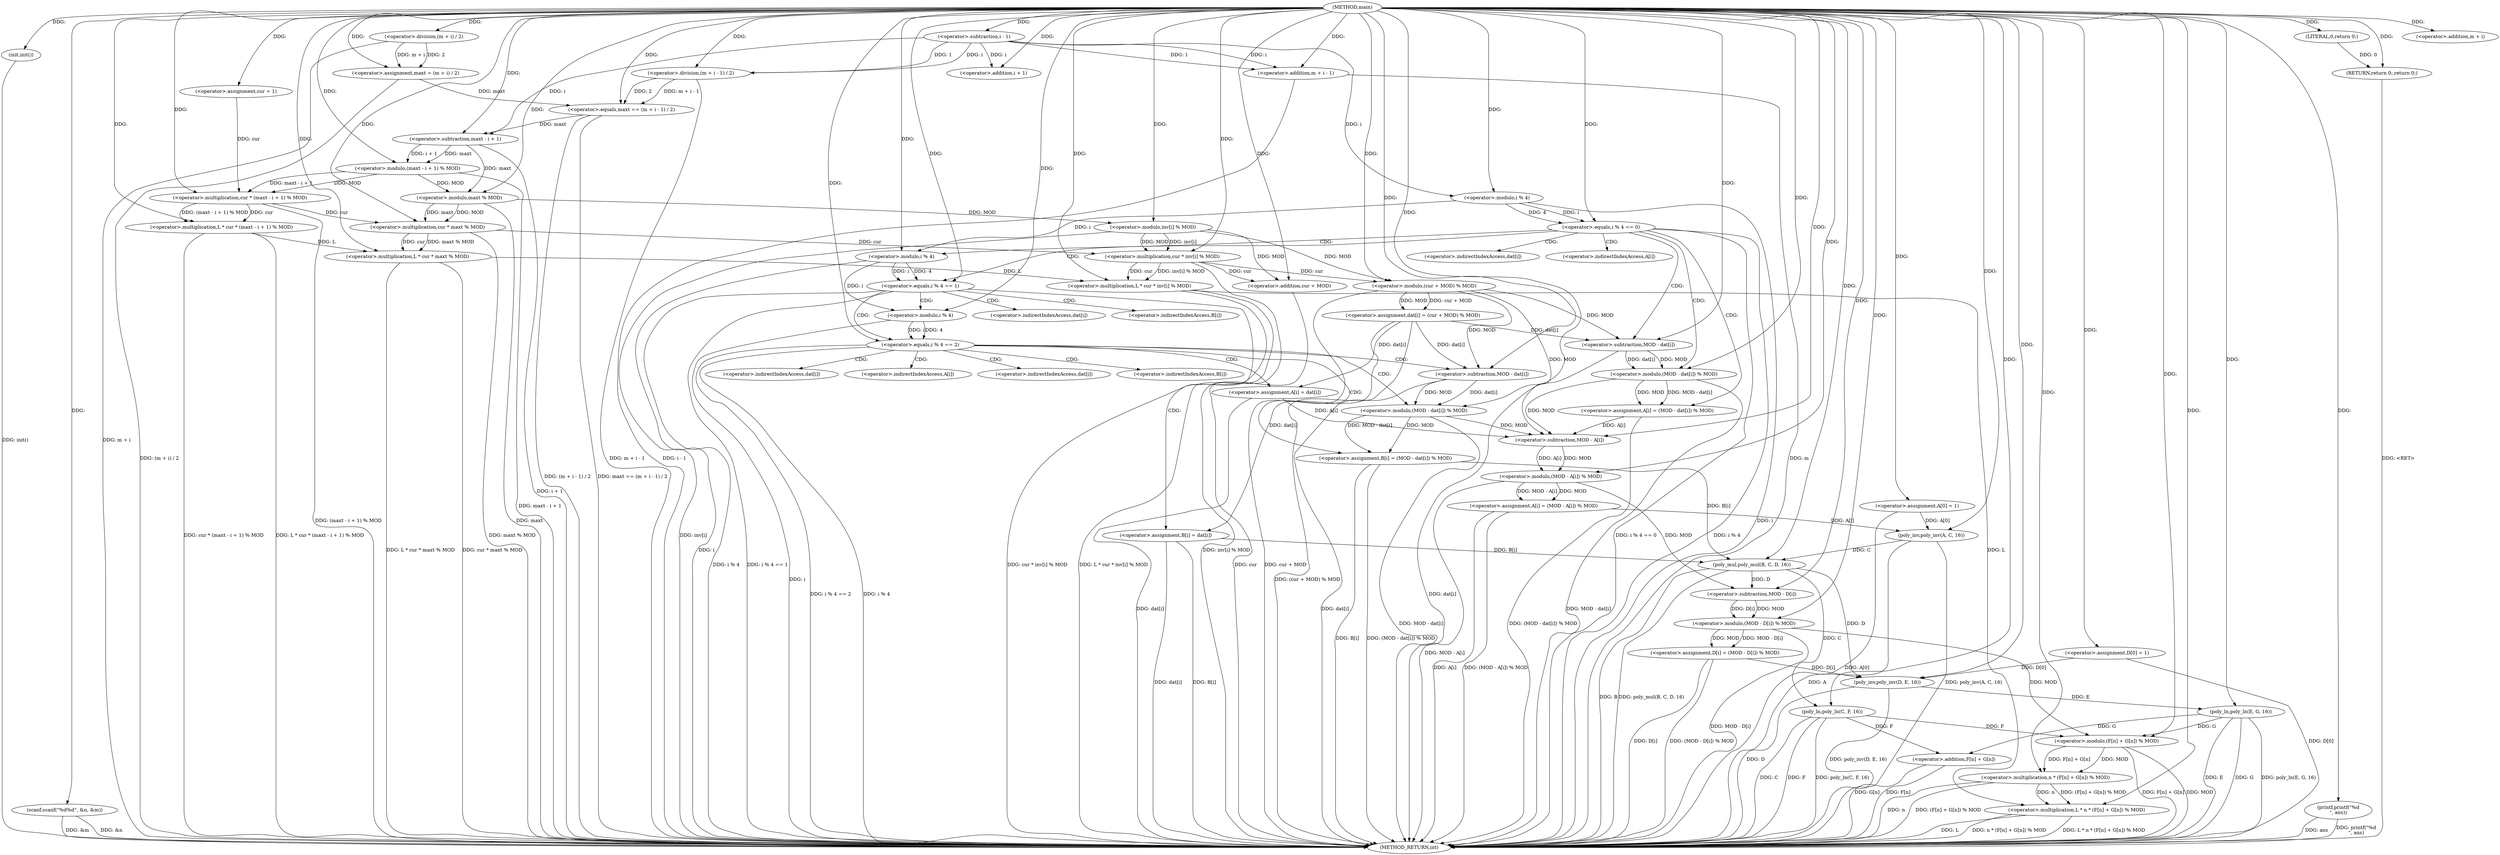 digraph "main" {  
"1000693" [label = "(METHOD,main)" ]
"1000890" [label = "(METHOD_RETURN,int)" ]
"1000695" [label = "(init,init())" ]
"1000696" [label = "(scanf,scanf(\"%d%d\", &n, &m))" ]
"1000703" [label = "(<operator>.assignment,cur = 1)" ]
"1000819" [label = "(<operator>.assignment,A[0] = 1)" ]
"1000824" [label = "(<operator>.assignment,A[i] = (MOD - A[i]) % MOD)" ]
"1000835" [label = "(poly_inv,poly_inv(A, C, 16))" ]
"1000839" [label = "(poly_mul,poly_mul(B, C, D, 16))" ]
"1000844" [label = "(<operator>.assignment,D[0] = 1)" ]
"1000849" [label = "(<operator>.assignment,D[i] = (MOD - D[i]) % MOD)" ]
"1000860" [label = "(poly_inv,poly_inv(D, E, 16))" ]
"1000864" [label = "(poly_ln,poly_ln(C, F, 16))" ]
"1000868" [label = "(poly_ln,poly_ln(E, G, 16))" ]
"1000872" [label = "(<operator>.multiplication,L * n * (F[n] + G[n]) % MOD)" ]
"1000885" [label = "(printf,printf(\"%d\n\", ans))" ]
"1000888" [label = "(RETURN,return 0;,return 0;)" ]
"1000708" [label = "(<operator>.assignment,maxt = (m + i) / 2)" ]
"1000726" [label = "(<operator>.multiplication,L * cur * (maxt - i + 1) % MOD)" ]
"1000737" [label = "(<operator>.multiplication,L * cur * maxt % MOD)" ]
"1000744" [label = "(<operator>.multiplication,L * cur * inv[i] % MOD)" ]
"1000753" [label = "(<operator>.assignment,dat[i] = (cur + MOD) % MOD)" ]
"1000763" [label = "(<operator>.equals,i % 4 == 0)" ]
"1000768" [label = "(<operator>.assignment,A[i] = (MOD - dat[i]) % MOD)" ]
"1000889" [label = "(LITERAL,0,return 0;)" ]
"1000716" [label = "(<operator>.equals,maxt == (m + i - 1) / 2)" ]
"1000828" [label = "(<operator>.modulo,(MOD - A[i]) % MOD)" ]
"1000853" [label = "(<operator>.modulo,(MOD - D[i]) % MOD)" ]
"1000874" [label = "(<operator>.multiplication,n * (F[n] + G[n]) % MOD)" ]
"1000710" [label = "(<operator>.division,(m + i) / 2)" ]
"1000728" [label = "(<operator>.multiplication,cur * (maxt - i + 1) % MOD)" ]
"1000739" [label = "(<operator>.multiplication,cur * maxt % MOD)" ]
"1000746" [label = "(<operator>.multiplication,cur * inv[i] % MOD)" ]
"1000757" [label = "(<operator>.modulo,(cur + MOD) % MOD)" ]
"1000764" [label = "(<operator>.modulo,i % 4)" ]
"1000772" [label = "(<operator>.modulo,(MOD - dat[i]) % MOD)" ]
"1000781" [label = "(<operator>.equals,i % 4 == 1)" ]
"1000786" [label = "(<operator>.assignment,B[i] = dat[i])" ]
"1000829" [label = "(<operator>.subtraction,MOD - A[i])" ]
"1000854" [label = "(<operator>.subtraction,MOD - D[i])" ]
"1000876" [label = "(<operator>.modulo,(F[n] + G[n]) % MOD)" ]
"1000711" [label = "(<operator>.addition,m + i)" ]
"1000718" [label = "(<operator>.division,(m + i - 1) / 2)" ]
"1000730" [label = "(<operator>.modulo,(maxt - i + 1) % MOD)" ]
"1000741" [label = "(<operator>.modulo,maxt % MOD)" ]
"1000748" [label = "(<operator>.modulo,inv[i] % MOD)" ]
"1000758" [label = "(<operator>.addition,cur + MOD)" ]
"1000773" [label = "(<operator>.subtraction,MOD - dat[i])" ]
"1000877" [label = "(<operator>.addition,F[n] + G[n])" ]
"1000719" [label = "(<operator>.addition,m + i - 1)" ]
"1000731" [label = "(<operator>.subtraction,maxt - i + 1)" ]
"1000782" [label = "(<operator>.modulo,i % 4)" ]
"1000795" [label = "(<operator>.equals,i % 4 == 2)" ]
"1000800" [label = "(<operator>.assignment,A[i] = dat[i])" ]
"1000721" [label = "(<operator>.subtraction,i - 1)" ]
"1000733" [label = "(<operator>.addition,i + 1)" ]
"1000808" [label = "(<operator>.assignment,B[i] = (MOD - dat[i]) % MOD)" ]
"1000796" [label = "(<operator>.modulo,i % 4)" ]
"1000812" [label = "(<operator>.modulo,(MOD - dat[i]) % MOD)" ]
"1000813" [label = "(<operator>.subtraction,MOD - dat[i])" ]
"1000769" [label = "(<operator>.indirectIndexAccess,A[i])" ]
"1000775" [label = "(<operator>.indirectIndexAccess,dat[i])" ]
"1000787" [label = "(<operator>.indirectIndexAccess,B[i])" ]
"1000790" [label = "(<operator>.indirectIndexAccess,dat[i])" ]
"1000801" [label = "(<operator>.indirectIndexAccess,A[i])" ]
"1000804" [label = "(<operator>.indirectIndexAccess,dat[i])" ]
"1000809" [label = "(<operator>.indirectIndexAccess,B[i])" ]
"1000815" [label = "(<operator>.indirectIndexAccess,dat[i])" ]
  "1000695" -> "1000890"  [ label = "DDG: init()"] 
  "1000696" -> "1000890"  [ label = "DDG: &n"] 
  "1000696" -> "1000890"  [ label = "DDG: &m"] 
  "1000710" -> "1000890"  [ label = "DDG: m + i"] 
  "1000708" -> "1000890"  [ label = "DDG: (m + i) / 2"] 
  "1000719" -> "1000890"  [ label = "DDG: m"] 
  "1000719" -> "1000890"  [ label = "DDG: i - 1"] 
  "1000718" -> "1000890"  [ label = "DDG: m + i - 1"] 
  "1000716" -> "1000890"  [ label = "DDG: (m + i - 1) / 2"] 
  "1000716" -> "1000890"  [ label = "DDG: maxt == (m + i - 1) / 2"] 
  "1000731" -> "1000890"  [ label = "DDG: i + 1"] 
  "1000730" -> "1000890"  [ label = "DDG: maxt - i + 1"] 
  "1000728" -> "1000890"  [ label = "DDG: (maxt - i + 1) % MOD"] 
  "1000726" -> "1000890"  [ label = "DDG: cur * (maxt - i + 1) % MOD"] 
  "1000726" -> "1000890"  [ label = "DDG: L * cur * (maxt - i + 1) % MOD"] 
  "1000741" -> "1000890"  [ label = "DDG: maxt"] 
  "1000739" -> "1000890"  [ label = "DDG: maxt % MOD"] 
  "1000737" -> "1000890"  [ label = "DDG: cur * maxt % MOD"] 
  "1000737" -> "1000890"  [ label = "DDG: L * cur * maxt % MOD"] 
  "1000748" -> "1000890"  [ label = "DDG: inv[i]"] 
  "1000746" -> "1000890"  [ label = "DDG: inv[i] % MOD"] 
  "1000744" -> "1000890"  [ label = "DDG: cur * inv[i] % MOD"] 
  "1000744" -> "1000890"  [ label = "DDG: L * cur * inv[i] % MOD"] 
  "1000758" -> "1000890"  [ label = "DDG: cur"] 
  "1000757" -> "1000890"  [ label = "DDG: cur + MOD"] 
  "1000753" -> "1000890"  [ label = "DDG: (cur + MOD) % MOD"] 
  "1000764" -> "1000890"  [ label = "DDG: i"] 
  "1000763" -> "1000890"  [ label = "DDG: i % 4"] 
  "1000763" -> "1000890"  [ label = "DDG: i % 4 == 0"] 
  "1000782" -> "1000890"  [ label = "DDG: i"] 
  "1000781" -> "1000890"  [ label = "DDG: i % 4"] 
  "1000781" -> "1000890"  [ label = "DDG: i % 4 == 1"] 
  "1000796" -> "1000890"  [ label = "DDG: i"] 
  "1000795" -> "1000890"  [ label = "DDG: i % 4"] 
  "1000795" -> "1000890"  [ label = "DDG: i % 4 == 2"] 
  "1000808" -> "1000890"  [ label = "DDG: B[i]"] 
  "1000813" -> "1000890"  [ label = "DDG: dat[i]"] 
  "1000812" -> "1000890"  [ label = "DDG: MOD - dat[i]"] 
  "1000808" -> "1000890"  [ label = "DDG: (MOD - dat[i]) % MOD"] 
  "1000800" -> "1000890"  [ label = "DDG: dat[i]"] 
  "1000786" -> "1000890"  [ label = "DDG: B[i]"] 
  "1000786" -> "1000890"  [ label = "DDG: dat[i]"] 
  "1000773" -> "1000890"  [ label = "DDG: dat[i]"] 
  "1000772" -> "1000890"  [ label = "DDG: MOD - dat[i]"] 
  "1000768" -> "1000890"  [ label = "DDG: (MOD - dat[i]) % MOD"] 
  "1000819" -> "1000890"  [ label = "DDG: A[0]"] 
  "1000824" -> "1000890"  [ label = "DDG: A[i]"] 
  "1000828" -> "1000890"  [ label = "DDG: MOD - A[i]"] 
  "1000824" -> "1000890"  [ label = "DDG: (MOD - A[i]) % MOD"] 
  "1000835" -> "1000890"  [ label = "DDG: A"] 
  "1000835" -> "1000890"  [ label = "DDG: poly_inv(A, C, 16)"] 
  "1000839" -> "1000890"  [ label = "DDG: B"] 
  "1000839" -> "1000890"  [ label = "DDG: poly_mul(B, C, D, 16)"] 
  "1000844" -> "1000890"  [ label = "DDG: D[0]"] 
  "1000849" -> "1000890"  [ label = "DDG: D[i]"] 
  "1000853" -> "1000890"  [ label = "DDG: MOD - D[i]"] 
  "1000849" -> "1000890"  [ label = "DDG: (MOD - D[i]) % MOD"] 
  "1000860" -> "1000890"  [ label = "DDG: D"] 
  "1000860" -> "1000890"  [ label = "DDG: poly_inv(D, E, 16)"] 
  "1000864" -> "1000890"  [ label = "DDG: C"] 
  "1000864" -> "1000890"  [ label = "DDG: F"] 
  "1000864" -> "1000890"  [ label = "DDG: poly_ln(C, F, 16)"] 
  "1000868" -> "1000890"  [ label = "DDG: E"] 
  "1000868" -> "1000890"  [ label = "DDG: G"] 
  "1000868" -> "1000890"  [ label = "DDG: poly_ln(E, G, 16)"] 
  "1000872" -> "1000890"  [ label = "DDG: L"] 
  "1000874" -> "1000890"  [ label = "DDG: n"] 
  "1000877" -> "1000890"  [ label = "DDG: F[n]"] 
  "1000877" -> "1000890"  [ label = "DDG: G[n]"] 
  "1000876" -> "1000890"  [ label = "DDG: F[n] + G[n]"] 
  "1000876" -> "1000890"  [ label = "DDG: MOD"] 
  "1000874" -> "1000890"  [ label = "DDG: (F[n] + G[n]) % MOD"] 
  "1000872" -> "1000890"  [ label = "DDG: n * (F[n] + G[n]) % MOD"] 
  "1000872" -> "1000890"  [ label = "DDG: L * n * (F[n] + G[n]) % MOD"] 
  "1000885" -> "1000890"  [ label = "DDG: printf(\"%d\n\", ans)"] 
  "1000888" -> "1000890"  [ label = "DDG: <RET>"] 
  "1000885" -> "1000890"  [ label = "DDG: ans"] 
  "1000693" -> "1000695"  [ label = "DDG: "] 
  "1000693" -> "1000696"  [ label = "DDG: "] 
  "1000693" -> "1000703"  [ label = "DDG: "] 
  "1000693" -> "1000819"  [ label = "DDG: "] 
  "1000828" -> "1000824"  [ label = "DDG: MOD"] 
  "1000828" -> "1000824"  [ label = "DDG: MOD - A[i]"] 
  "1000693" -> "1000844"  [ label = "DDG: "] 
  "1000853" -> "1000849"  [ label = "DDG: MOD"] 
  "1000853" -> "1000849"  [ label = "DDG: MOD - D[i]"] 
  "1000889" -> "1000888"  [ label = "DDG: 0"] 
  "1000693" -> "1000888"  [ label = "DDG: "] 
  "1000710" -> "1000708"  [ label = "DDG: m + i"] 
  "1000710" -> "1000708"  [ label = "DDG: 2"] 
  "1000757" -> "1000753"  [ label = "DDG: cur + MOD"] 
  "1000757" -> "1000753"  [ label = "DDG: MOD"] 
  "1000772" -> "1000768"  [ label = "DDG: MOD - dat[i]"] 
  "1000772" -> "1000768"  [ label = "DDG: MOD"] 
  "1000819" -> "1000835"  [ label = "DDG: A[0]"] 
  "1000824" -> "1000835"  [ label = "DDG: A[i]"] 
  "1000693" -> "1000835"  [ label = "DDG: "] 
  "1000808" -> "1000839"  [ label = "DDG: B[i]"] 
  "1000786" -> "1000839"  [ label = "DDG: B[i]"] 
  "1000693" -> "1000839"  [ label = "DDG: "] 
  "1000835" -> "1000839"  [ label = "DDG: C"] 
  "1000839" -> "1000860"  [ label = "DDG: D"] 
  "1000844" -> "1000860"  [ label = "DDG: D[0]"] 
  "1000849" -> "1000860"  [ label = "DDG: D[i]"] 
  "1000693" -> "1000860"  [ label = "DDG: "] 
  "1000839" -> "1000864"  [ label = "DDG: C"] 
  "1000693" -> "1000864"  [ label = "DDG: "] 
  "1000860" -> "1000868"  [ label = "DDG: E"] 
  "1000693" -> "1000868"  [ label = "DDG: "] 
  "1000744" -> "1000872"  [ label = "DDG: L"] 
  "1000693" -> "1000872"  [ label = "DDG: "] 
  "1000874" -> "1000872"  [ label = "DDG: (F[n] + G[n]) % MOD"] 
  "1000874" -> "1000872"  [ label = "DDG: n"] 
  "1000693" -> "1000885"  [ label = "DDG: "] 
  "1000693" -> "1000889"  [ label = "DDG: "] 
  "1000693" -> "1000708"  [ label = "DDG: "] 
  "1000693" -> "1000726"  [ label = "DDG: "] 
  "1000728" -> "1000726"  [ label = "DDG: cur"] 
  "1000728" -> "1000726"  [ label = "DDG: (maxt - i + 1) % MOD"] 
  "1000726" -> "1000737"  [ label = "DDG: L"] 
  "1000693" -> "1000737"  [ label = "DDG: "] 
  "1000739" -> "1000737"  [ label = "DDG: cur"] 
  "1000739" -> "1000737"  [ label = "DDG: maxt % MOD"] 
  "1000737" -> "1000744"  [ label = "DDG: L"] 
  "1000693" -> "1000744"  [ label = "DDG: "] 
  "1000746" -> "1000744"  [ label = "DDG: inv[i] % MOD"] 
  "1000746" -> "1000744"  [ label = "DDG: cur"] 
  "1000764" -> "1000763"  [ label = "DDG: 4"] 
  "1000764" -> "1000763"  [ label = "DDG: i"] 
  "1000693" -> "1000763"  [ label = "DDG: "] 
  "1000829" -> "1000828"  [ label = "DDG: MOD"] 
  "1000829" -> "1000828"  [ label = "DDG: A[i]"] 
  "1000693" -> "1000828"  [ label = "DDG: "] 
  "1000854" -> "1000853"  [ label = "DDG: MOD"] 
  "1000854" -> "1000853"  [ label = "DDG: D[i]"] 
  "1000693" -> "1000853"  [ label = "DDG: "] 
  "1000693" -> "1000874"  [ label = "DDG: "] 
  "1000876" -> "1000874"  [ label = "DDG: MOD"] 
  "1000876" -> "1000874"  [ label = "DDG: F[n] + G[n]"] 
  "1000693" -> "1000710"  [ label = "DDG: "] 
  "1000708" -> "1000716"  [ label = "DDG: maxt"] 
  "1000693" -> "1000716"  [ label = "DDG: "] 
  "1000718" -> "1000716"  [ label = "DDG: m + i - 1"] 
  "1000718" -> "1000716"  [ label = "DDG: 2"] 
  "1000703" -> "1000728"  [ label = "DDG: cur"] 
  "1000693" -> "1000728"  [ label = "DDG: "] 
  "1000730" -> "1000728"  [ label = "DDG: MOD"] 
  "1000730" -> "1000728"  [ label = "DDG: maxt - i + 1"] 
  "1000728" -> "1000739"  [ label = "DDG: cur"] 
  "1000693" -> "1000739"  [ label = "DDG: "] 
  "1000741" -> "1000739"  [ label = "DDG: maxt"] 
  "1000741" -> "1000739"  [ label = "DDG: MOD"] 
  "1000739" -> "1000746"  [ label = "DDG: cur"] 
  "1000693" -> "1000746"  [ label = "DDG: "] 
  "1000748" -> "1000746"  [ label = "DDG: MOD"] 
  "1000748" -> "1000746"  [ label = "DDG: inv[i]"] 
  "1000748" -> "1000757"  [ label = "DDG: MOD"] 
  "1000693" -> "1000757"  [ label = "DDG: "] 
  "1000746" -> "1000757"  [ label = "DDG: cur"] 
  "1000693" -> "1000764"  [ label = "DDG: "] 
  "1000721" -> "1000764"  [ label = "DDG: i"] 
  "1000773" -> "1000772"  [ label = "DDG: MOD"] 
  "1000773" -> "1000772"  [ label = "DDG: dat[i]"] 
  "1000693" -> "1000772"  [ label = "DDG: "] 
  "1000753" -> "1000786"  [ label = "DDG: dat[i]"] 
  "1000757" -> "1000829"  [ label = "DDG: MOD"] 
  "1000812" -> "1000829"  [ label = "DDG: MOD"] 
  "1000772" -> "1000829"  [ label = "DDG: MOD"] 
  "1000693" -> "1000829"  [ label = "DDG: "] 
  "1000800" -> "1000829"  [ label = "DDG: A[i]"] 
  "1000768" -> "1000829"  [ label = "DDG: A[i]"] 
  "1000828" -> "1000854"  [ label = "DDG: MOD"] 
  "1000693" -> "1000854"  [ label = "DDG: "] 
  "1000839" -> "1000854"  [ label = "DDG: D"] 
  "1000864" -> "1000876"  [ label = "DDG: F"] 
  "1000868" -> "1000876"  [ label = "DDG: G"] 
  "1000853" -> "1000876"  [ label = "DDG: MOD"] 
  "1000693" -> "1000876"  [ label = "DDG: "] 
  "1000693" -> "1000711"  [ label = "DDG: "] 
  "1000721" -> "1000718"  [ label = "DDG: i"] 
  "1000721" -> "1000718"  [ label = "DDG: 1"] 
  "1000693" -> "1000718"  [ label = "DDG: "] 
  "1000731" -> "1000730"  [ label = "DDG: maxt"] 
  "1000731" -> "1000730"  [ label = "DDG: i + 1"] 
  "1000693" -> "1000730"  [ label = "DDG: "] 
  "1000731" -> "1000741"  [ label = "DDG: maxt"] 
  "1000693" -> "1000741"  [ label = "DDG: "] 
  "1000730" -> "1000741"  [ label = "DDG: MOD"] 
  "1000741" -> "1000748"  [ label = "DDG: MOD"] 
  "1000693" -> "1000748"  [ label = "DDG: "] 
  "1000746" -> "1000758"  [ label = "DDG: cur"] 
  "1000693" -> "1000758"  [ label = "DDG: "] 
  "1000748" -> "1000758"  [ label = "DDG: MOD"] 
  "1000757" -> "1000773"  [ label = "DDG: MOD"] 
  "1000693" -> "1000773"  [ label = "DDG: "] 
  "1000753" -> "1000773"  [ label = "DDG: dat[i]"] 
  "1000782" -> "1000781"  [ label = "DDG: 4"] 
  "1000782" -> "1000781"  [ label = "DDG: i"] 
  "1000693" -> "1000781"  [ label = "DDG: "] 
  "1000864" -> "1000877"  [ label = "DDG: F"] 
  "1000868" -> "1000877"  [ label = "DDG: G"] 
  "1000693" -> "1000719"  [ label = "DDG: "] 
  "1000721" -> "1000719"  [ label = "DDG: i"] 
  "1000721" -> "1000719"  [ label = "DDG: 1"] 
  "1000716" -> "1000731"  [ label = "DDG: maxt"] 
  "1000693" -> "1000731"  [ label = "DDG: "] 
  "1000721" -> "1000731"  [ label = "DDG: i"] 
  "1000764" -> "1000782"  [ label = "DDG: i"] 
  "1000693" -> "1000782"  [ label = "DDG: "] 
  "1000753" -> "1000800"  [ label = "DDG: dat[i]"] 
  "1000693" -> "1000721"  [ label = "DDG: "] 
  "1000721" -> "1000733"  [ label = "DDG: i"] 
  "1000693" -> "1000733"  [ label = "DDG: "] 
  "1000796" -> "1000795"  [ label = "DDG: i"] 
  "1000796" -> "1000795"  [ label = "DDG: 4"] 
  "1000693" -> "1000795"  [ label = "DDG: "] 
  "1000812" -> "1000808"  [ label = "DDG: MOD - dat[i]"] 
  "1000812" -> "1000808"  [ label = "DDG: MOD"] 
  "1000782" -> "1000796"  [ label = "DDG: i"] 
  "1000693" -> "1000796"  [ label = "DDG: "] 
  "1000813" -> "1000812"  [ label = "DDG: dat[i]"] 
  "1000813" -> "1000812"  [ label = "DDG: MOD"] 
  "1000693" -> "1000812"  [ label = "DDG: "] 
  "1000757" -> "1000813"  [ label = "DDG: MOD"] 
  "1000693" -> "1000813"  [ label = "DDG: "] 
  "1000753" -> "1000813"  [ label = "DDG: dat[i]"] 
  "1000763" -> "1000775"  [ label = "CDG: "] 
  "1000763" -> "1000768"  [ label = "CDG: "] 
  "1000763" -> "1000772"  [ label = "CDG: "] 
  "1000763" -> "1000769"  [ label = "CDG: "] 
  "1000763" -> "1000773"  [ label = "CDG: "] 
  "1000763" -> "1000781"  [ label = "CDG: "] 
  "1000763" -> "1000782"  [ label = "CDG: "] 
  "1000781" -> "1000787"  [ label = "CDG: "] 
  "1000781" -> "1000796"  [ label = "CDG: "] 
  "1000781" -> "1000795"  [ label = "CDG: "] 
  "1000781" -> "1000790"  [ label = "CDG: "] 
  "1000781" -> "1000786"  [ label = "CDG: "] 
  "1000795" -> "1000812"  [ label = "CDG: "] 
  "1000795" -> "1000815"  [ label = "CDG: "] 
  "1000795" -> "1000801"  [ label = "CDG: "] 
  "1000795" -> "1000808"  [ label = "CDG: "] 
  "1000795" -> "1000800"  [ label = "CDG: "] 
  "1000795" -> "1000804"  [ label = "CDG: "] 
  "1000795" -> "1000809"  [ label = "CDG: "] 
  "1000795" -> "1000813"  [ label = "CDG: "] 
}
